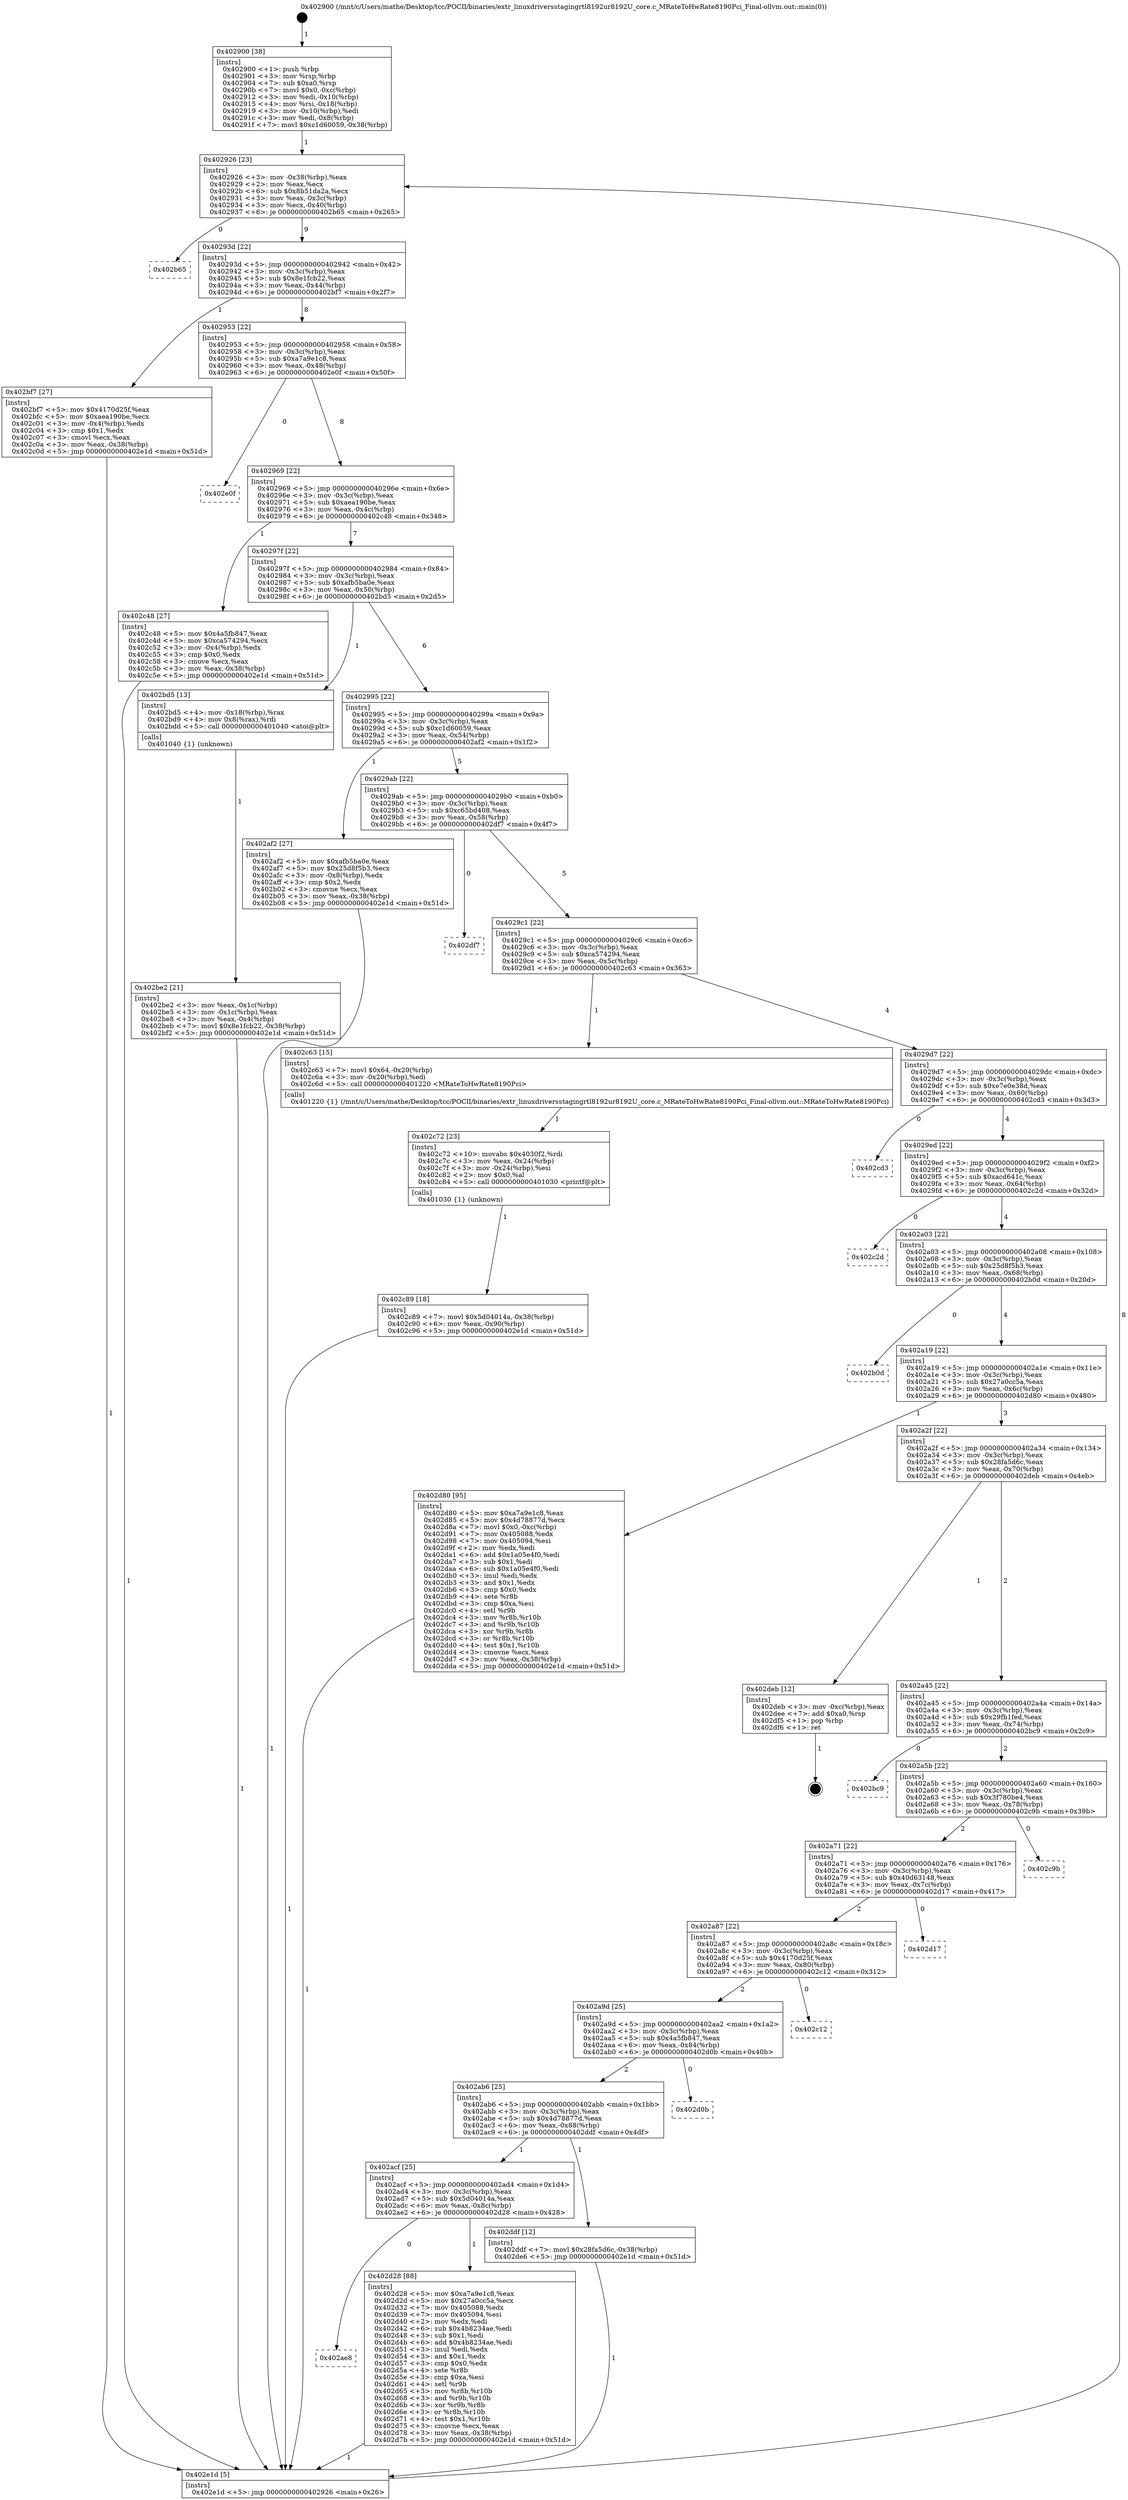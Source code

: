 digraph "0x402900" {
  label = "0x402900 (/mnt/c/Users/mathe/Desktop/tcc/POCII/binaries/extr_linuxdriversstagingrtl8192ur8192U_core.c_MRateToHwRate8190Pci_Final-ollvm.out::main(0))"
  labelloc = "t"
  node[shape=record]

  Entry [label="",width=0.3,height=0.3,shape=circle,fillcolor=black,style=filled]
  "0x402926" [label="{
     0x402926 [23]\l
     | [instrs]\l
     &nbsp;&nbsp;0x402926 \<+3\>: mov -0x38(%rbp),%eax\l
     &nbsp;&nbsp;0x402929 \<+2\>: mov %eax,%ecx\l
     &nbsp;&nbsp;0x40292b \<+6\>: sub $0x8b51da2a,%ecx\l
     &nbsp;&nbsp;0x402931 \<+3\>: mov %eax,-0x3c(%rbp)\l
     &nbsp;&nbsp;0x402934 \<+3\>: mov %ecx,-0x40(%rbp)\l
     &nbsp;&nbsp;0x402937 \<+6\>: je 0000000000402b65 \<main+0x265\>\l
  }"]
  "0x402b65" [label="{
     0x402b65\l
  }", style=dashed]
  "0x40293d" [label="{
     0x40293d [22]\l
     | [instrs]\l
     &nbsp;&nbsp;0x40293d \<+5\>: jmp 0000000000402942 \<main+0x42\>\l
     &nbsp;&nbsp;0x402942 \<+3\>: mov -0x3c(%rbp),%eax\l
     &nbsp;&nbsp;0x402945 \<+5\>: sub $0x8e1fcb22,%eax\l
     &nbsp;&nbsp;0x40294a \<+3\>: mov %eax,-0x44(%rbp)\l
     &nbsp;&nbsp;0x40294d \<+6\>: je 0000000000402bf7 \<main+0x2f7\>\l
  }"]
  Exit [label="",width=0.3,height=0.3,shape=circle,fillcolor=black,style=filled,peripheries=2]
  "0x402bf7" [label="{
     0x402bf7 [27]\l
     | [instrs]\l
     &nbsp;&nbsp;0x402bf7 \<+5\>: mov $0x4170d25f,%eax\l
     &nbsp;&nbsp;0x402bfc \<+5\>: mov $0xaea190be,%ecx\l
     &nbsp;&nbsp;0x402c01 \<+3\>: mov -0x4(%rbp),%edx\l
     &nbsp;&nbsp;0x402c04 \<+3\>: cmp $0x1,%edx\l
     &nbsp;&nbsp;0x402c07 \<+3\>: cmovl %ecx,%eax\l
     &nbsp;&nbsp;0x402c0a \<+3\>: mov %eax,-0x38(%rbp)\l
     &nbsp;&nbsp;0x402c0d \<+5\>: jmp 0000000000402e1d \<main+0x51d\>\l
  }"]
  "0x402953" [label="{
     0x402953 [22]\l
     | [instrs]\l
     &nbsp;&nbsp;0x402953 \<+5\>: jmp 0000000000402958 \<main+0x58\>\l
     &nbsp;&nbsp;0x402958 \<+3\>: mov -0x3c(%rbp),%eax\l
     &nbsp;&nbsp;0x40295b \<+5\>: sub $0xa7a9e1c8,%eax\l
     &nbsp;&nbsp;0x402960 \<+3\>: mov %eax,-0x48(%rbp)\l
     &nbsp;&nbsp;0x402963 \<+6\>: je 0000000000402e0f \<main+0x50f\>\l
  }"]
  "0x402ae8" [label="{
     0x402ae8\l
  }", style=dashed]
  "0x402e0f" [label="{
     0x402e0f\l
  }", style=dashed]
  "0x402969" [label="{
     0x402969 [22]\l
     | [instrs]\l
     &nbsp;&nbsp;0x402969 \<+5\>: jmp 000000000040296e \<main+0x6e\>\l
     &nbsp;&nbsp;0x40296e \<+3\>: mov -0x3c(%rbp),%eax\l
     &nbsp;&nbsp;0x402971 \<+5\>: sub $0xaea190be,%eax\l
     &nbsp;&nbsp;0x402976 \<+3\>: mov %eax,-0x4c(%rbp)\l
     &nbsp;&nbsp;0x402979 \<+6\>: je 0000000000402c48 \<main+0x348\>\l
  }"]
  "0x402d28" [label="{
     0x402d28 [88]\l
     | [instrs]\l
     &nbsp;&nbsp;0x402d28 \<+5\>: mov $0xa7a9e1c8,%eax\l
     &nbsp;&nbsp;0x402d2d \<+5\>: mov $0x27a0cc5a,%ecx\l
     &nbsp;&nbsp;0x402d32 \<+7\>: mov 0x405088,%edx\l
     &nbsp;&nbsp;0x402d39 \<+7\>: mov 0x405094,%esi\l
     &nbsp;&nbsp;0x402d40 \<+2\>: mov %edx,%edi\l
     &nbsp;&nbsp;0x402d42 \<+6\>: sub $0x4b8234ae,%edi\l
     &nbsp;&nbsp;0x402d48 \<+3\>: sub $0x1,%edi\l
     &nbsp;&nbsp;0x402d4b \<+6\>: add $0x4b8234ae,%edi\l
     &nbsp;&nbsp;0x402d51 \<+3\>: imul %edi,%edx\l
     &nbsp;&nbsp;0x402d54 \<+3\>: and $0x1,%edx\l
     &nbsp;&nbsp;0x402d57 \<+3\>: cmp $0x0,%edx\l
     &nbsp;&nbsp;0x402d5a \<+4\>: sete %r8b\l
     &nbsp;&nbsp;0x402d5e \<+3\>: cmp $0xa,%esi\l
     &nbsp;&nbsp;0x402d61 \<+4\>: setl %r9b\l
     &nbsp;&nbsp;0x402d65 \<+3\>: mov %r8b,%r10b\l
     &nbsp;&nbsp;0x402d68 \<+3\>: and %r9b,%r10b\l
     &nbsp;&nbsp;0x402d6b \<+3\>: xor %r9b,%r8b\l
     &nbsp;&nbsp;0x402d6e \<+3\>: or %r8b,%r10b\l
     &nbsp;&nbsp;0x402d71 \<+4\>: test $0x1,%r10b\l
     &nbsp;&nbsp;0x402d75 \<+3\>: cmovne %ecx,%eax\l
     &nbsp;&nbsp;0x402d78 \<+3\>: mov %eax,-0x38(%rbp)\l
     &nbsp;&nbsp;0x402d7b \<+5\>: jmp 0000000000402e1d \<main+0x51d\>\l
  }"]
  "0x402c48" [label="{
     0x402c48 [27]\l
     | [instrs]\l
     &nbsp;&nbsp;0x402c48 \<+5\>: mov $0x4a5fb847,%eax\l
     &nbsp;&nbsp;0x402c4d \<+5\>: mov $0xca574294,%ecx\l
     &nbsp;&nbsp;0x402c52 \<+3\>: mov -0x4(%rbp),%edx\l
     &nbsp;&nbsp;0x402c55 \<+3\>: cmp $0x0,%edx\l
     &nbsp;&nbsp;0x402c58 \<+3\>: cmove %ecx,%eax\l
     &nbsp;&nbsp;0x402c5b \<+3\>: mov %eax,-0x38(%rbp)\l
     &nbsp;&nbsp;0x402c5e \<+5\>: jmp 0000000000402e1d \<main+0x51d\>\l
  }"]
  "0x40297f" [label="{
     0x40297f [22]\l
     | [instrs]\l
     &nbsp;&nbsp;0x40297f \<+5\>: jmp 0000000000402984 \<main+0x84\>\l
     &nbsp;&nbsp;0x402984 \<+3\>: mov -0x3c(%rbp),%eax\l
     &nbsp;&nbsp;0x402987 \<+5\>: sub $0xafb5ba0e,%eax\l
     &nbsp;&nbsp;0x40298c \<+3\>: mov %eax,-0x50(%rbp)\l
     &nbsp;&nbsp;0x40298f \<+6\>: je 0000000000402bd5 \<main+0x2d5\>\l
  }"]
  "0x402acf" [label="{
     0x402acf [25]\l
     | [instrs]\l
     &nbsp;&nbsp;0x402acf \<+5\>: jmp 0000000000402ad4 \<main+0x1d4\>\l
     &nbsp;&nbsp;0x402ad4 \<+3\>: mov -0x3c(%rbp),%eax\l
     &nbsp;&nbsp;0x402ad7 \<+5\>: sub $0x5d04014a,%eax\l
     &nbsp;&nbsp;0x402adc \<+6\>: mov %eax,-0x8c(%rbp)\l
     &nbsp;&nbsp;0x402ae2 \<+6\>: je 0000000000402d28 \<main+0x428\>\l
  }"]
  "0x402bd5" [label="{
     0x402bd5 [13]\l
     | [instrs]\l
     &nbsp;&nbsp;0x402bd5 \<+4\>: mov -0x18(%rbp),%rax\l
     &nbsp;&nbsp;0x402bd9 \<+4\>: mov 0x8(%rax),%rdi\l
     &nbsp;&nbsp;0x402bdd \<+5\>: call 0000000000401040 \<atoi@plt\>\l
     | [calls]\l
     &nbsp;&nbsp;0x401040 \{1\} (unknown)\l
  }"]
  "0x402995" [label="{
     0x402995 [22]\l
     | [instrs]\l
     &nbsp;&nbsp;0x402995 \<+5\>: jmp 000000000040299a \<main+0x9a\>\l
     &nbsp;&nbsp;0x40299a \<+3\>: mov -0x3c(%rbp),%eax\l
     &nbsp;&nbsp;0x40299d \<+5\>: sub $0xc1d60059,%eax\l
     &nbsp;&nbsp;0x4029a2 \<+3\>: mov %eax,-0x54(%rbp)\l
     &nbsp;&nbsp;0x4029a5 \<+6\>: je 0000000000402af2 \<main+0x1f2\>\l
  }"]
  "0x402ddf" [label="{
     0x402ddf [12]\l
     | [instrs]\l
     &nbsp;&nbsp;0x402ddf \<+7\>: movl $0x28fa5d6c,-0x38(%rbp)\l
     &nbsp;&nbsp;0x402de6 \<+5\>: jmp 0000000000402e1d \<main+0x51d\>\l
  }"]
  "0x402af2" [label="{
     0x402af2 [27]\l
     | [instrs]\l
     &nbsp;&nbsp;0x402af2 \<+5\>: mov $0xafb5ba0e,%eax\l
     &nbsp;&nbsp;0x402af7 \<+5\>: mov $0x25d8f5b3,%ecx\l
     &nbsp;&nbsp;0x402afc \<+3\>: mov -0x8(%rbp),%edx\l
     &nbsp;&nbsp;0x402aff \<+3\>: cmp $0x2,%edx\l
     &nbsp;&nbsp;0x402b02 \<+3\>: cmovne %ecx,%eax\l
     &nbsp;&nbsp;0x402b05 \<+3\>: mov %eax,-0x38(%rbp)\l
     &nbsp;&nbsp;0x402b08 \<+5\>: jmp 0000000000402e1d \<main+0x51d\>\l
  }"]
  "0x4029ab" [label="{
     0x4029ab [22]\l
     | [instrs]\l
     &nbsp;&nbsp;0x4029ab \<+5\>: jmp 00000000004029b0 \<main+0xb0\>\l
     &nbsp;&nbsp;0x4029b0 \<+3\>: mov -0x3c(%rbp),%eax\l
     &nbsp;&nbsp;0x4029b3 \<+5\>: sub $0xc65bd408,%eax\l
     &nbsp;&nbsp;0x4029b8 \<+3\>: mov %eax,-0x58(%rbp)\l
     &nbsp;&nbsp;0x4029bb \<+6\>: je 0000000000402df7 \<main+0x4f7\>\l
  }"]
  "0x402e1d" [label="{
     0x402e1d [5]\l
     | [instrs]\l
     &nbsp;&nbsp;0x402e1d \<+5\>: jmp 0000000000402926 \<main+0x26\>\l
  }"]
  "0x402900" [label="{
     0x402900 [38]\l
     | [instrs]\l
     &nbsp;&nbsp;0x402900 \<+1\>: push %rbp\l
     &nbsp;&nbsp;0x402901 \<+3\>: mov %rsp,%rbp\l
     &nbsp;&nbsp;0x402904 \<+7\>: sub $0xa0,%rsp\l
     &nbsp;&nbsp;0x40290b \<+7\>: movl $0x0,-0xc(%rbp)\l
     &nbsp;&nbsp;0x402912 \<+3\>: mov %edi,-0x10(%rbp)\l
     &nbsp;&nbsp;0x402915 \<+4\>: mov %rsi,-0x18(%rbp)\l
     &nbsp;&nbsp;0x402919 \<+3\>: mov -0x10(%rbp),%edi\l
     &nbsp;&nbsp;0x40291c \<+3\>: mov %edi,-0x8(%rbp)\l
     &nbsp;&nbsp;0x40291f \<+7\>: movl $0xc1d60059,-0x38(%rbp)\l
  }"]
  "0x402be2" [label="{
     0x402be2 [21]\l
     | [instrs]\l
     &nbsp;&nbsp;0x402be2 \<+3\>: mov %eax,-0x1c(%rbp)\l
     &nbsp;&nbsp;0x402be5 \<+3\>: mov -0x1c(%rbp),%eax\l
     &nbsp;&nbsp;0x402be8 \<+3\>: mov %eax,-0x4(%rbp)\l
     &nbsp;&nbsp;0x402beb \<+7\>: movl $0x8e1fcb22,-0x38(%rbp)\l
     &nbsp;&nbsp;0x402bf2 \<+5\>: jmp 0000000000402e1d \<main+0x51d\>\l
  }"]
  "0x402ab6" [label="{
     0x402ab6 [25]\l
     | [instrs]\l
     &nbsp;&nbsp;0x402ab6 \<+5\>: jmp 0000000000402abb \<main+0x1bb\>\l
     &nbsp;&nbsp;0x402abb \<+3\>: mov -0x3c(%rbp),%eax\l
     &nbsp;&nbsp;0x402abe \<+5\>: sub $0x4d78877d,%eax\l
     &nbsp;&nbsp;0x402ac3 \<+6\>: mov %eax,-0x88(%rbp)\l
     &nbsp;&nbsp;0x402ac9 \<+6\>: je 0000000000402ddf \<main+0x4df\>\l
  }"]
  "0x402df7" [label="{
     0x402df7\l
  }", style=dashed]
  "0x4029c1" [label="{
     0x4029c1 [22]\l
     | [instrs]\l
     &nbsp;&nbsp;0x4029c1 \<+5\>: jmp 00000000004029c6 \<main+0xc6\>\l
     &nbsp;&nbsp;0x4029c6 \<+3\>: mov -0x3c(%rbp),%eax\l
     &nbsp;&nbsp;0x4029c9 \<+5\>: sub $0xca574294,%eax\l
     &nbsp;&nbsp;0x4029ce \<+3\>: mov %eax,-0x5c(%rbp)\l
     &nbsp;&nbsp;0x4029d1 \<+6\>: je 0000000000402c63 \<main+0x363\>\l
  }"]
  "0x402d0b" [label="{
     0x402d0b\l
  }", style=dashed]
  "0x402c63" [label="{
     0x402c63 [15]\l
     | [instrs]\l
     &nbsp;&nbsp;0x402c63 \<+7\>: movl $0x64,-0x20(%rbp)\l
     &nbsp;&nbsp;0x402c6a \<+3\>: mov -0x20(%rbp),%edi\l
     &nbsp;&nbsp;0x402c6d \<+5\>: call 0000000000401220 \<MRateToHwRate8190Pci\>\l
     | [calls]\l
     &nbsp;&nbsp;0x401220 \{1\} (/mnt/c/Users/mathe/Desktop/tcc/POCII/binaries/extr_linuxdriversstagingrtl8192ur8192U_core.c_MRateToHwRate8190Pci_Final-ollvm.out::MRateToHwRate8190Pci)\l
  }"]
  "0x4029d7" [label="{
     0x4029d7 [22]\l
     | [instrs]\l
     &nbsp;&nbsp;0x4029d7 \<+5\>: jmp 00000000004029dc \<main+0xdc\>\l
     &nbsp;&nbsp;0x4029dc \<+3\>: mov -0x3c(%rbp),%eax\l
     &nbsp;&nbsp;0x4029df \<+5\>: sub $0xe7e0e38d,%eax\l
     &nbsp;&nbsp;0x4029e4 \<+3\>: mov %eax,-0x60(%rbp)\l
     &nbsp;&nbsp;0x4029e7 \<+6\>: je 0000000000402cd3 \<main+0x3d3\>\l
  }"]
  "0x402c72" [label="{
     0x402c72 [23]\l
     | [instrs]\l
     &nbsp;&nbsp;0x402c72 \<+10\>: movabs $0x4030f2,%rdi\l
     &nbsp;&nbsp;0x402c7c \<+3\>: mov %eax,-0x24(%rbp)\l
     &nbsp;&nbsp;0x402c7f \<+3\>: mov -0x24(%rbp),%esi\l
     &nbsp;&nbsp;0x402c82 \<+2\>: mov $0x0,%al\l
     &nbsp;&nbsp;0x402c84 \<+5\>: call 0000000000401030 \<printf@plt\>\l
     | [calls]\l
     &nbsp;&nbsp;0x401030 \{1\} (unknown)\l
  }"]
  "0x402c89" [label="{
     0x402c89 [18]\l
     | [instrs]\l
     &nbsp;&nbsp;0x402c89 \<+7\>: movl $0x5d04014a,-0x38(%rbp)\l
     &nbsp;&nbsp;0x402c90 \<+6\>: mov %eax,-0x90(%rbp)\l
     &nbsp;&nbsp;0x402c96 \<+5\>: jmp 0000000000402e1d \<main+0x51d\>\l
  }"]
  "0x402a9d" [label="{
     0x402a9d [25]\l
     | [instrs]\l
     &nbsp;&nbsp;0x402a9d \<+5\>: jmp 0000000000402aa2 \<main+0x1a2\>\l
     &nbsp;&nbsp;0x402aa2 \<+3\>: mov -0x3c(%rbp),%eax\l
     &nbsp;&nbsp;0x402aa5 \<+5\>: sub $0x4a5fb847,%eax\l
     &nbsp;&nbsp;0x402aaa \<+6\>: mov %eax,-0x84(%rbp)\l
     &nbsp;&nbsp;0x402ab0 \<+6\>: je 0000000000402d0b \<main+0x40b\>\l
  }"]
  "0x402cd3" [label="{
     0x402cd3\l
  }", style=dashed]
  "0x4029ed" [label="{
     0x4029ed [22]\l
     | [instrs]\l
     &nbsp;&nbsp;0x4029ed \<+5\>: jmp 00000000004029f2 \<main+0xf2\>\l
     &nbsp;&nbsp;0x4029f2 \<+3\>: mov -0x3c(%rbp),%eax\l
     &nbsp;&nbsp;0x4029f5 \<+5\>: sub $0xacd641c,%eax\l
     &nbsp;&nbsp;0x4029fa \<+3\>: mov %eax,-0x64(%rbp)\l
     &nbsp;&nbsp;0x4029fd \<+6\>: je 0000000000402c2d \<main+0x32d\>\l
  }"]
  "0x402c12" [label="{
     0x402c12\l
  }", style=dashed]
  "0x402c2d" [label="{
     0x402c2d\l
  }", style=dashed]
  "0x402a03" [label="{
     0x402a03 [22]\l
     | [instrs]\l
     &nbsp;&nbsp;0x402a03 \<+5\>: jmp 0000000000402a08 \<main+0x108\>\l
     &nbsp;&nbsp;0x402a08 \<+3\>: mov -0x3c(%rbp),%eax\l
     &nbsp;&nbsp;0x402a0b \<+5\>: sub $0x25d8f5b3,%eax\l
     &nbsp;&nbsp;0x402a10 \<+3\>: mov %eax,-0x68(%rbp)\l
     &nbsp;&nbsp;0x402a13 \<+6\>: je 0000000000402b0d \<main+0x20d\>\l
  }"]
  "0x402a87" [label="{
     0x402a87 [22]\l
     | [instrs]\l
     &nbsp;&nbsp;0x402a87 \<+5\>: jmp 0000000000402a8c \<main+0x18c\>\l
     &nbsp;&nbsp;0x402a8c \<+3\>: mov -0x3c(%rbp),%eax\l
     &nbsp;&nbsp;0x402a8f \<+5\>: sub $0x4170d25f,%eax\l
     &nbsp;&nbsp;0x402a94 \<+3\>: mov %eax,-0x80(%rbp)\l
     &nbsp;&nbsp;0x402a97 \<+6\>: je 0000000000402c12 \<main+0x312\>\l
  }"]
  "0x402b0d" [label="{
     0x402b0d\l
  }", style=dashed]
  "0x402a19" [label="{
     0x402a19 [22]\l
     | [instrs]\l
     &nbsp;&nbsp;0x402a19 \<+5\>: jmp 0000000000402a1e \<main+0x11e\>\l
     &nbsp;&nbsp;0x402a1e \<+3\>: mov -0x3c(%rbp),%eax\l
     &nbsp;&nbsp;0x402a21 \<+5\>: sub $0x27a0cc5a,%eax\l
     &nbsp;&nbsp;0x402a26 \<+3\>: mov %eax,-0x6c(%rbp)\l
     &nbsp;&nbsp;0x402a29 \<+6\>: je 0000000000402d80 \<main+0x480\>\l
  }"]
  "0x402d17" [label="{
     0x402d17\l
  }", style=dashed]
  "0x402d80" [label="{
     0x402d80 [95]\l
     | [instrs]\l
     &nbsp;&nbsp;0x402d80 \<+5\>: mov $0xa7a9e1c8,%eax\l
     &nbsp;&nbsp;0x402d85 \<+5\>: mov $0x4d78877d,%ecx\l
     &nbsp;&nbsp;0x402d8a \<+7\>: movl $0x0,-0xc(%rbp)\l
     &nbsp;&nbsp;0x402d91 \<+7\>: mov 0x405088,%edx\l
     &nbsp;&nbsp;0x402d98 \<+7\>: mov 0x405094,%esi\l
     &nbsp;&nbsp;0x402d9f \<+2\>: mov %edx,%edi\l
     &nbsp;&nbsp;0x402da1 \<+6\>: add $0x1a05e4f0,%edi\l
     &nbsp;&nbsp;0x402da7 \<+3\>: sub $0x1,%edi\l
     &nbsp;&nbsp;0x402daa \<+6\>: sub $0x1a05e4f0,%edi\l
     &nbsp;&nbsp;0x402db0 \<+3\>: imul %edi,%edx\l
     &nbsp;&nbsp;0x402db3 \<+3\>: and $0x1,%edx\l
     &nbsp;&nbsp;0x402db6 \<+3\>: cmp $0x0,%edx\l
     &nbsp;&nbsp;0x402db9 \<+4\>: sete %r8b\l
     &nbsp;&nbsp;0x402dbd \<+3\>: cmp $0xa,%esi\l
     &nbsp;&nbsp;0x402dc0 \<+4\>: setl %r9b\l
     &nbsp;&nbsp;0x402dc4 \<+3\>: mov %r8b,%r10b\l
     &nbsp;&nbsp;0x402dc7 \<+3\>: and %r9b,%r10b\l
     &nbsp;&nbsp;0x402dca \<+3\>: xor %r9b,%r8b\l
     &nbsp;&nbsp;0x402dcd \<+3\>: or %r8b,%r10b\l
     &nbsp;&nbsp;0x402dd0 \<+4\>: test $0x1,%r10b\l
     &nbsp;&nbsp;0x402dd4 \<+3\>: cmovne %ecx,%eax\l
     &nbsp;&nbsp;0x402dd7 \<+3\>: mov %eax,-0x38(%rbp)\l
     &nbsp;&nbsp;0x402dda \<+5\>: jmp 0000000000402e1d \<main+0x51d\>\l
  }"]
  "0x402a2f" [label="{
     0x402a2f [22]\l
     | [instrs]\l
     &nbsp;&nbsp;0x402a2f \<+5\>: jmp 0000000000402a34 \<main+0x134\>\l
     &nbsp;&nbsp;0x402a34 \<+3\>: mov -0x3c(%rbp),%eax\l
     &nbsp;&nbsp;0x402a37 \<+5\>: sub $0x28fa5d6c,%eax\l
     &nbsp;&nbsp;0x402a3c \<+3\>: mov %eax,-0x70(%rbp)\l
     &nbsp;&nbsp;0x402a3f \<+6\>: je 0000000000402deb \<main+0x4eb\>\l
  }"]
  "0x402a71" [label="{
     0x402a71 [22]\l
     | [instrs]\l
     &nbsp;&nbsp;0x402a71 \<+5\>: jmp 0000000000402a76 \<main+0x176\>\l
     &nbsp;&nbsp;0x402a76 \<+3\>: mov -0x3c(%rbp),%eax\l
     &nbsp;&nbsp;0x402a79 \<+5\>: sub $0x40d63148,%eax\l
     &nbsp;&nbsp;0x402a7e \<+3\>: mov %eax,-0x7c(%rbp)\l
     &nbsp;&nbsp;0x402a81 \<+6\>: je 0000000000402d17 \<main+0x417\>\l
  }"]
  "0x402deb" [label="{
     0x402deb [12]\l
     | [instrs]\l
     &nbsp;&nbsp;0x402deb \<+3\>: mov -0xc(%rbp),%eax\l
     &nbsp;&nbsp;0x402dee \<+7\>: add $0xa0,%rsp\l
     &nbsp;&nbsp;0x402df5 \<+1\>: pop %rbp\l
     &nbsp;&nbsp;0x402df6 \<+1\>: ret\l
  }"]
  "0x402a45" [label="{
     0x402a45 [22]\l
     | [instrs]\l
     &nbsp;&nbsp;0x402a45 \<+5\>: jmp 0000000000402a4a \<main+0x14a\>\l
     &nbsp;&nbsp;0x402a4a \<+3\>: mov -0x3c(%rbp),%eax\l
     &nbsp;&nbsp;0x402a4d \<+5\>: sub $0x29fb1fed,%eax\l
     &nbsp;&nbsp;0x402a52 \<+3\>: mov %eax,-0x74(%rbp)\l
     &nbsp;&nbsp;0x402a55 \<+6\>: je 0000000000402bc9 \<main+0x2c9\>\l
  }"]
  "0x402c9b" [label="{
     0x402c9b\l
  }", style=dashed]
  "0x402bc9" [label="{
     0x402bc9\l
  }", style=dashed]
  "0x402a5b" [label="{
     0x402a5b [22]\l
     | [instrs]\l
     &nbsp;&nbsp;0x402a5b \<+5\>: jmp 0000000000402a60 \<main+0x160\>\l
     &nbsp;&nbsp;0x402a60 \<+3\>: mov -0x3c(%rbp),%eax\l
     &nbsp;&nbsp;0x402a63 \<+5\>: sub $0x3f780be4,%eax\l
     &nbsp;&nbsp;0x402a68 \<+3\>: mov %eax,-0x78(%rbp)\l
     &nbsp;&nbsp;0x402a6b \<+6\>: je 0000000000402c9b \<main+0x39b\>\l
  }"]
  Entry -> "0x402900" [label=" 1"]
  "0x402926" -> "0x402b65" [label=" 0"]
  "0x402926" -> "0x40293d" [label=" 9"]
  "0x402deb" -> Exit [label=" 1"]
  "0x40293d" -> "0x402bf7" [label=" 1"]
  "0x40293d" -> "0x402953" [label=" 8"]
  "0x402ddf" -> "0x402e1d" [label=" 1"]
  "0x402953" -> "0x402e0f" [label=" 0"]
  "0x402953" -> "0x402969" [label=" 8"]
  "0x402d80" -> "0x402e1d" [label=" 1"]
  "0x402969" -> "0x402c48" [label=" 1"]
  "0x402969" -> "0x40297f" [label=" 7"]
  "0x402d28" -> "0x402e1d" [label=" 1"]
  "0x40297f" -> "0x402bd5" [label=" 1"]
  "0x40297f" -> "0x402995" [label=" 6"]
  "0x402acf" -> "0x402d28" [label=" 1"]
  "0x402995" -> "0x402af2" [label=" 1"]
  "0x402995" -> "0x4029ab" [label=" 5"]
  "0x402af2" -> "0x402e1d" [label=" 1"]
  "0x402900" -> "0x402926" [label=" 1"]
  "0x402e1d" -> "0x402926" [label=" 8"]
  "0x402bd5" -> "0x402be2" [label=" 1"]
  "0x402be2" -> "0x402e1d" [label=" 1"]
  "0x402bf7" -> "0x402e1d" [label=" 1"]
  "0x402c48" -> "0x402e1d" [label=" 1"]
  "0x402acf" -> "0x402ae8" [label=" 0"]
  "0x4029ab" -> "0x402df7" [label=" 0"]
  "0x4029ab" -> "0x4029c1" [label=" 5"]
  "0x402ab6" -> "0x402ddf" [label=" 1"]
  "0x4029c1" -> "0x402c63" [label=" 1"]
  "0x4029c1" -> "0x4029d7" [label=" 4"]
  "0x402c63" -> "0x402c72" [label=" 1"]
  "0x402c72" -> "0x402c89" [label=" 1"]
  "0x402c89" -> "0x402e1d" [label=" 1"]
  "0x402ab6" -> "0x402acf" [label=" 1"]
  "0x4029d7" -> "0x402cd3" [label=" 0"]
  "0x4029d7" -> "0x4029ed" [label=" 4"]
  "0x402a9d" -> "0x402d0b" [label=" 0"]
  "0x4029ed" -> "0x402c2d" [label=" 0"]
  "0x4029ed" -> "0x402a03" [label=" 4"]
  "0x402a9d" -> "0x402ab6" [label=" 2"]
  "0x402a03" -> "0x402b0d" [label=" 0"]
  "0x402a03" -> "0x402a19" [label=" 4"]
  "0x402a87" -> "0x402c12" [label=" 0"]
  "0x402a19" -> "0x402d80" [label=" 1"]
  "0x402a19" -> "0x402a2f" [label=" 3"]
  "0x402a87" -> "0x402a9d" [label=" 2"]
  "0x402a2f" -> "0x402deb" [label=" 1"]
  "0x402a2f" -> "0x402a45" [label=" 2"]
  "0x402a71" -> "0x402d17" [label=" 0"]
  "0x402a45" -> "0x402bc9" [label=" 0"]
  "0x402a45" -> "0x402a5b" [label=" 2"]
  "0x402a71" -> "0x402a87" [label=" 2"]
  "0x402a5b" -> "0x402c9b" [label=" 0"]
  "0x402a5b" -> "0x402a71" [label=" 2"]
}
